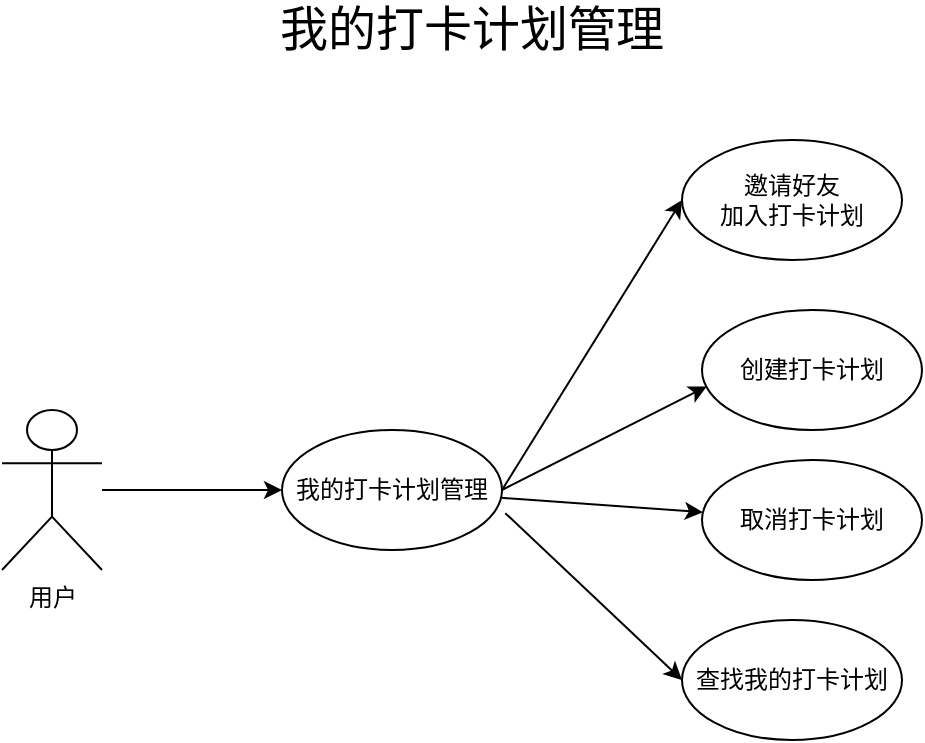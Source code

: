 <mxfile version="14.5.8" type="github">
  <diagram id="o9FhHZpnxpgGOlD9jWX4" name="第 1 页">
    <mxGraphModel dx="1278" dy="492" grid="1" gridSize="10" guides="1" tooltips="1" connect="1" arrows="1" fold="1" page="1" pageScale="1" pageWidth="827" pageHeight="1169" math="0" shadow="0">
      <root>
        <mxCell id="0" />
        <mxCell id="1" parent="0" />
        <mxCell id="B3TuHMpWbIBbigw8gkTb-1" value="用户" style="shape=umlActor;verticalLabelPosition=bottom;verticalAlign=top;html=1;" vertex="1" parent="1">
          <mxGeometry x="100" y="345" width="50" height="80" as="geometry" />
        </mxCell>
        <mxCell id="B3TuHMpWbIBbigw8gkTb-8" style="rounded=0;orthogonalLoop=1;jettySize=auto;html=1;entryX=0;entryY=0.5;entryDx=0;entryDy=0;exitX=1;exitY=0.5;exitDx=0;exitDy=0;" edge="1" parent="1" source="B3TuHMpWbIBbigw8gkTb-2" target="B3TuHMpWbIBbigw8gkTb-4">
          <mxGeometry relative="1" as="geometry">
            <mxPoint x="340" y="370" as="sourcePoint" />
          </mxGeometry>
        </mxCell>
        <mxCell id="B3TuHMpWbIBbigw8gkTb-9" style="edgeStyle=none;rounded=0;orthogonalLoop=1;jettySize=auto;html=1;entryX=0.022;entryY=0.637;entryDx=0;entryDy=0;entryPerimeter=0;exitX=1;exitY=0.5;exitDx=0;exitDy=0;" edge="1" parent="1" source="B3TuHMpWbIBbigw8gkTb-2" target="B3TuHMpWbIBbigw8gkTb-5">
          <mxGeometry relative="1" as="geometry" />
        </mxCell>
        <mxCell id="B3TuHMpWbIBbigw8gkTb-10" style="edgeStyle=none;rounded=0;orthogonalLoop=1;jettySize=auto;html=1;" edge="1" parent="1" source="B3TuHMpWbIBbigw8gkTb-2" target="B3TuHMpWbIBbigw8gkTb-7">
          <mxGeometry relative="1" as="geometry" />
        </mxCell>
        <mxCell id="B3TuHMpWbIBbigw8gkTb-11" style="edgeStyle=none;rounded=0;orthogonalLoop=1;jettySize=auto;html=1;entryX=0;entryY=0.5;entryDx=0;entryDy=0;exitX=1.015;exitY=0.693;exitDx=0;exitDy=0;exitPerimeter=0;" edge="1" parent="1" source="B3TuHMpWbIBbigw8gkTb-2" target="B3TuHMpWbIBbigw8gkTb-6">
          <mxGeometry relative="1" as="geometry" />
        </mxCell>
        <mxCell id="B3TuHMpWbIBbigw8gkTb-2" value="我的打卡计划管理" style="ellipse;whiteSpace=wrap;html=1;" vertex="1" parent="1">
          <mxGeometry x="240" y="355" width="110" height="60" as="geometry" />
        </mxCell>
        <mxCell id="B3TuHMpWbIBbigw8gkTb-3" style="rounded=0;orthogonalLoop=1;jettySize=auto;html=1;entryX=0;entryY=0.5;entryDx=0;entryDy=0;" edge="1" parent="1" source="B3TuHMpWbIBbigw8gkTb-1" target="B3TuHMpWbIBbigw8gkTb-2">
          <mxGeometry x="94" y="95" as="geometry" />
        </mxCell>
        <mxCell id="B3TuHMpWbIBbigw8gkTb-4" value="邀请好友&lt;br&gt;加入打卡计划" style="ellipse;whiteSpace=wrap;html=1;" vertex="1" parent="1">
          <mxGeometry x="440" y="210" width="110" height="60" as="geometry" />
        </mxCell>
        <mxCell id="B3TuHMpWbIBbigw8gkTb-5" value="创建打卡计划" style="ellipse;whiteSpace=wrap;html=1;" vertex="1" parent="1">
          <mxGeometry x="450" y="295" width="110" height="60" as="geometry" />
        </mxCell>
        <mxCell id="B3TuHMpWbIBbigw8gkTb-6" value="查找我的打卡计划" style="ellipse;whiteSpace=wrap;html=1;" vertex="1" parent="1">
          <mxGeometry x="440" y="450" width="110" height="60" as="geometry" />
        </mxCell>
        <mxCell id="B3TuHMpWbIBbigw8gkTb-7" value="取消打卡计划" style="ellipse;whiteSpace=wrap;html=1;" vertex="1" parent="1">
          <mxGeometry x="450" y="370" width="110" height="60" as="geometry" />
        </mxCell>
        <mxCell id="B3TuHMpWbIBbigw8gkTb-12" value="&lt;font style=&quot;font-size: 24px&quot;&gt;我的打卡计划管理&lt;/font&gt;" style="text;html=1;strokeColor=none;fillColor=none;align=center;verticalAlign=middle;whiteSpace=wrap;rounded=0;" vertex="1" parent="1">
          <mxGeometry x="210" y="140" width="250" height="30" as="geometry" />
        </mxCell>
      </root>
    </mxGraphModel>
  </diagram>
</mxfile>
